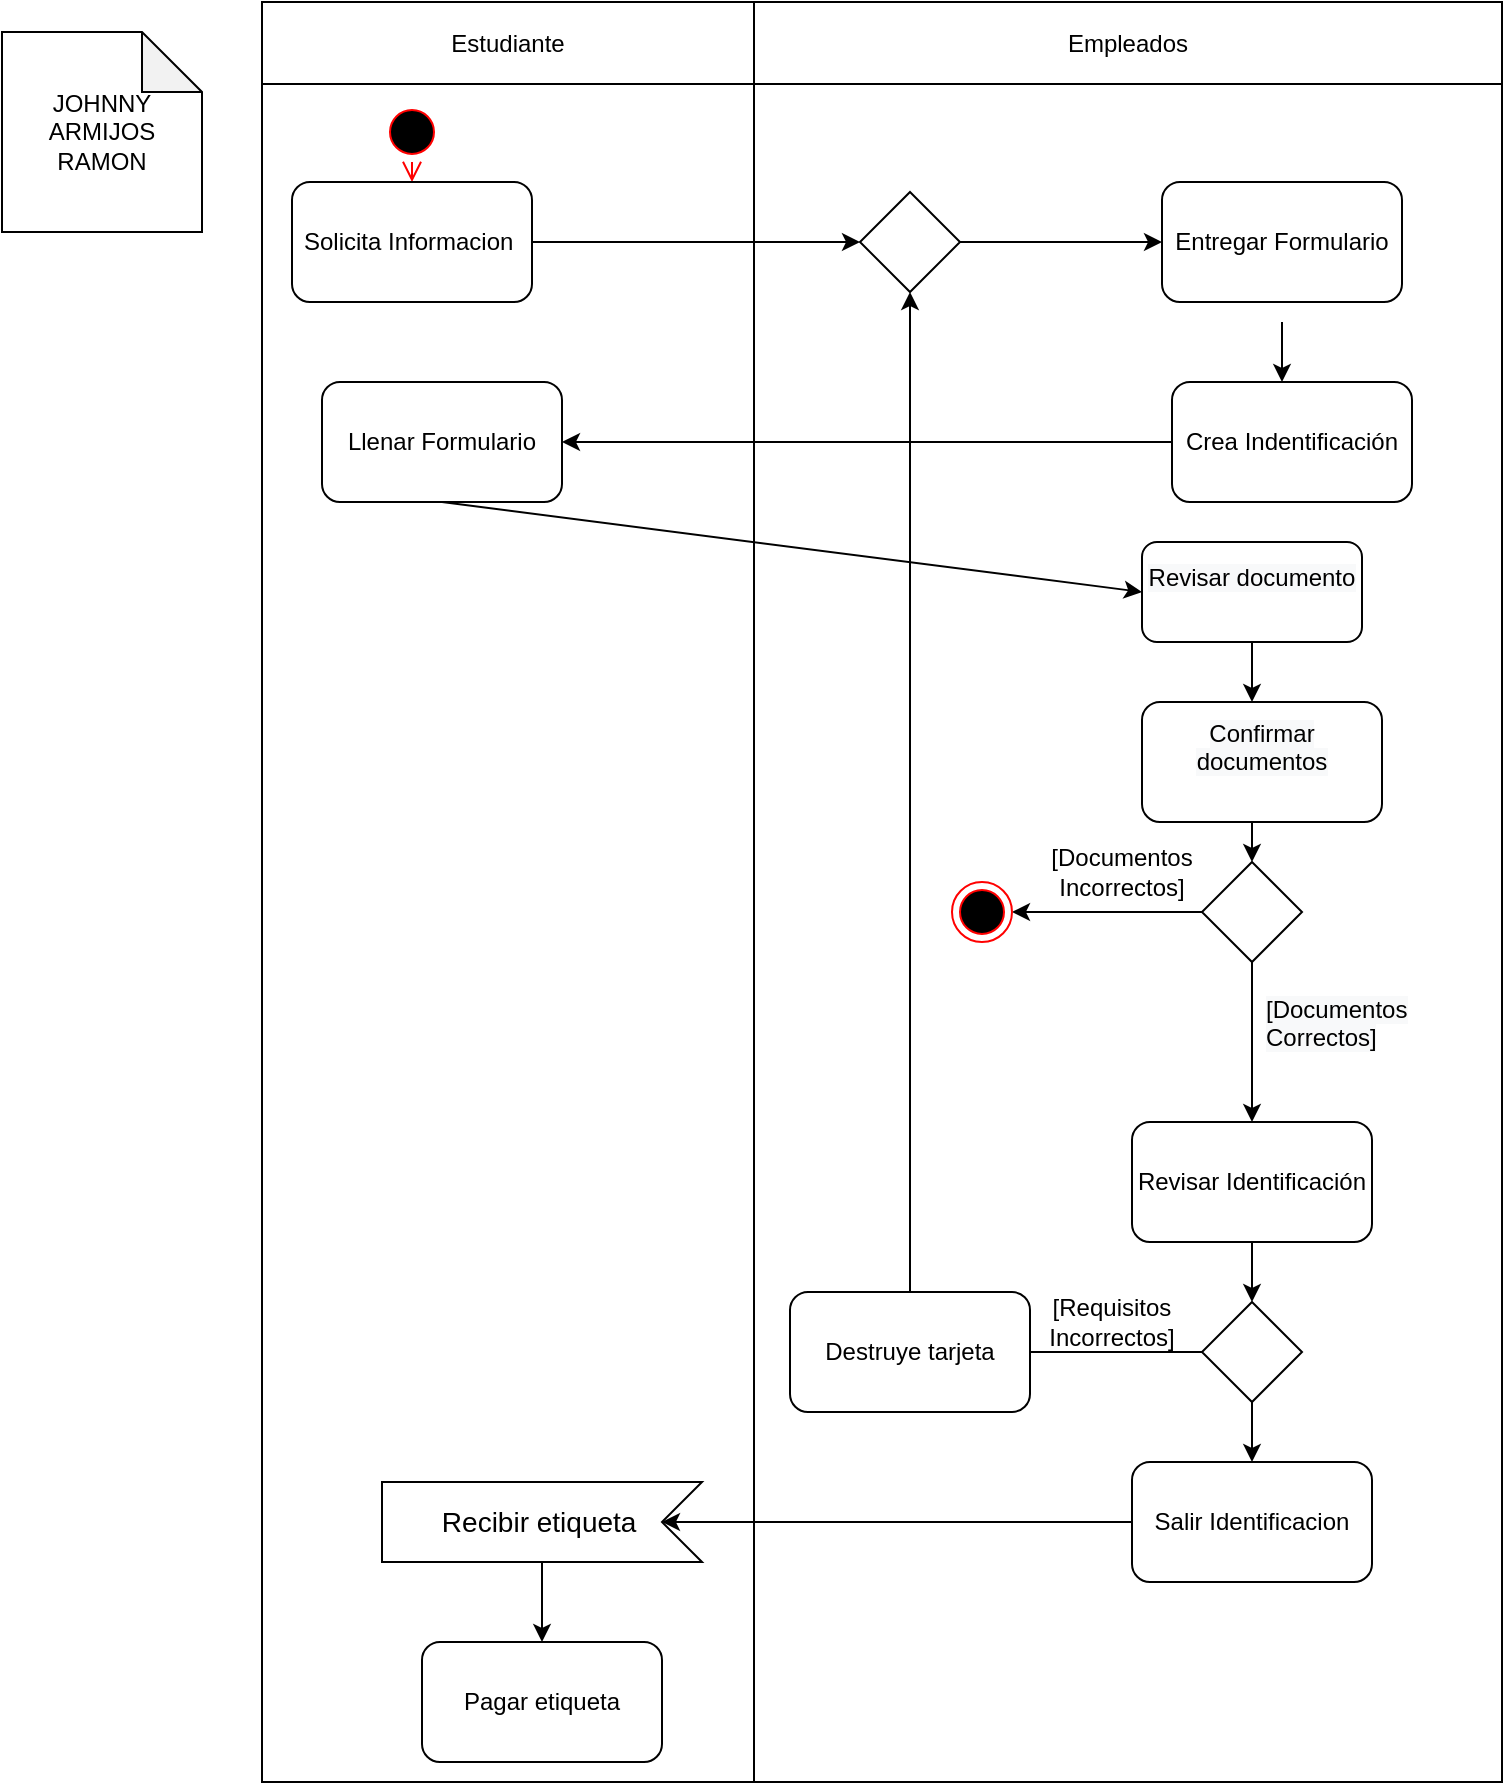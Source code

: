 <mxfile version="20.3.0" type="device"><diagram id="YU2IxNdLymRbkQwlTNHl" name="Páxina-1"><mxGraphModel dx="1422" dy="903" grid="1" gridSize="10" guides="1" tooltips="1" connect="1" arrows="1" fold="1" page="1" pageScale="1" pageWidth="827" pageHeight="1169" math="0" shadow="0"><root><mxCell id="0"/><mxCell id="1" parent="0"/><mxCell id="2ZPeIXX8B-ItfKAWpr_u-63" value="" style="shape=table;startSize=0;container=1;collapsible=0;childLayout=tableLayout;" vertex="1" parent="1"><mxGeometry x="150" y="20" width="620" height="890" as="geometry"/></mxCell><mxCell id="2ZPeIXX8B-ItfKAWpr_u-64" value="" style="shape=tableRow;horizontal=0;startSize=0;swimlaneHead=0;swimlaneBody=0;top=0;left=0;bottom=0;right=0;collapsible=0;dropTarget=0;fillColor=none;points=[[0,0.5],[1,0.5]];portConstraint=eastwest;" vertex="1" parent="2ZPeIXX8B-ItfKAWpr_u-63"><mxGeometry width="620" height="41" as="geometry"/></mxCell><mxCell id="2ZPeIXX8B-ItfKAWpr_u-65" value="Estudiante" style="shape=partialRectangle;html=1;whiteSpace=wrap;connectable=0;overflow=hidden;fillColor=none;top=0;left=0;bottom=0;right=0;pointerEvents=1;" vertex="1" parent="2ZPeIXX8B-ItfKAWpr_u-64"><mxGeometry width="246" height="41" as="geometry"><mxRectangle width="246" height="41" as="alternateBounds"/></mxGeometry></mxCell><mxCell id="2ZPeIXX8B-ItfKAWpr_u-66" value="Empleados" style="shape=partialRectangle;html=1;whiteSpace=wrap;connectable=0;overflow=hidden;fillColor=none;top=0;left=0;bottom=0;right=0;pointerEvents=1;" vertex="1" parent="2ZPeIXX8B-ItfKAWpr_u-64"><mxGeometry x="246" width="374" height="41" as="geometry"><mxRectangle width="374" height="41" as="alternateBounds"/></mxGeometry></mxCell><mxCell id="2ZPeIXX8B-ItfKAWpr_u-67" value="" style="shape=tableRow;horizontal=0;startSize=0;swimlaneHead=0;swimlaneBody=0;top=0;left=0;bottom=0;right=0;collapsible=0;dropTarget=0;fillColor=none;points=[[0,0.5],[1,0.5]];portConstraint=eastwest;" vertex="1" parent="2ZPeIXX8B-ItfKAWpr_u-63"><mxGeometry y="41" width="620" height="849" as="geometry"/></mxCell><mxCell id="2ZPeIXX8B-ItfKAWpr_u-68" value="" style="shape=partialRectangle;html=1;whiteSpace=wrap;connectable=0;overflow=hidden;fillColor=none;top=0;left=0;bottom=0;right=0;pointerEvents=1;" vertex="1" parent="2ZPeIXX8B-ItfKAWpr_u-67"><mxGeometry width="246" height="849" as="geometry"><mxRectangle width="246" height="849" as="alternateBounds"/></mxGeometry></mxCell><mxCell id="2ZPeIXX8B-ItfKAWpr_u-69" value="" style="shape=partialRectangle;html=1;whiteSpace=wrap;connectable=0;overflow=hidden;fillColor=none;top=0;left=0;bottom=0;right=0;pointerEvents=1;" vertex="1" parent="2ZPeIXX8B-ItfKAWpr_u-67"><mxGeometry x="246" width="374" height="849" as="geometry"><mxRectangle width="374" height="849" as="alternateBounds"/></mxGeometry></mxCell><mxCell id="2ZPeIXX8B-ItfKAWpr_u-1" value="" style="ellipse;html=1;shape=startState;fillColor=#000000;strokeColor=#ff0000;" vertex="1" parent="1"><mxGeometry x="210" y="70" width="30" height="30" as="geometry"/></mxCell><mxCell id="2ZPeIXX8B-ItfKAWpr_u-2" value="" style="html=1;verticalAlign=bottom;endArrow=open;endSize=8;strokeColor=#ff0000;rounded=0;entryX=0.5;entryY=0;entryDx=0;entryDy=0;" edge="1" source="2ZPeIXX8B-ItfKAWpr_u-1" parent="1" target="2ZPeIXX8B-ItfKAWpr_u-31"><mxGeometry relative="1" as="geometry"><mxPoint x="220" y="110" as="targetPoint"/></mxGeometry></mxCell><mxCell id="2ZPeIXX8B-ItfKAWpr_u-6" style="edgeStyle=none;rounded=0;orthogonalLoop=1;jettySize=auto;html=1;exitX=1;exitY=0.5;exitDx=0;exitDy=0;entryX=0;entryY=0.5;entryDx=0;entryDy=0;" edge="1" parent="1" source="2ZPeIXX8B-ItfKAWpr_u-31" target="2ZPeIXX8B-ItfKAWpr_u-53"><mxGeometry relative="1" as="geometry"><mxPoint x="400" y="155" as="sourcePoint"/><mxPoint x="360" y="140" as="targetPoint"/></mxGeometry></mxCell><mxCell id="2ZPeIXX8B-ItfKAWpr_u-27" style="edgeStyle=none;rounded=0;orthogonalLoop=1;jettySize=auto;html=1;exitX=0.5;exitY=1;exitDx=0;exitDy=0;entryX=0.5;entryY=0;entryDx=0;entryDy=0;" edge="1" parent="1"><mxGeometry relative="1" as="geometry"><mxPoint x="660" y="180" as="sourcePoint"/><mxPoint x="660" y="210" as="targetPoint"/></mxGeometry></mxCell><mxCell id="2ZPeIXX8B-ItfKAWpr_u-21" style="edgeStyle=none;rounded=0;orthogonalLoop=1;jettySize=auto;html=1;entryX=0;entryY=0.5;entryDx=0;entryDy=0;exitX=0.5;exitY=1;exitDx=0;exitDy=0;" edge="1" parent="1" source="2ZPeIXX8B-ItfKAWpr_u-33" target="2ZPeIXX8B-ItfKAWpr_u-34"><mxGeometry relative="1" as="geometry"><mxPoint x="370" y="300" as="sourcePoint"/><mxPoint x="510" y="315" as="targetPoint"/></mxGeometry></mxCell><mxCell id="2ZPeIXX8B-ItfKAWpr_u-23" style="edgeStyle=none;rounded=0;orthogonalLoop=1;jettySize=auto;html=1;exitX=0.5;exitY=1;exitDx=0;exitDy=0;entryX=0.5;entryY=0;entryDx=0;entryDy=0;" edge="1" parent="1" target="2ZPeIXX8B-ItfKAWpr_u-12"><mxGeometry relative="1" as="geometry"><mxPoint x="645" y="420" as="sourcePoint"/></mxGeometry></mxCell><mxCell id="2ZPeIXX8B-ItfKAWpr_u-25" style="edgeStyle=none;rounded=0;orthogonalLoop=1;jettySize=auto;html=1;exitX=0;exitY=0.5;exitDx=0;exitDy=0;entryX=1;entryY=0.5;entryDx=0;entryDy=0;" edge="1" parent="1" source="2ZPeIXX8B-ItfKAWpr_u-12" target="2ZPeIXX8B-ItfKAWpr_u-44"><mxGeometry relative="1" as="geometry"><mxPoint x="525" y="480" as="targetPoint"/></mxGeometry></mxCell><mxCell id="2ZPeIXX8B-ItfKAWpr_u-40" style="edgeStyle=none;rounded=0;orthogonalLoop=1;jettySize=auto;html=1;exitX=0.5;exitY=1;exitDx=0;exitDy=0;entryX=0.5;entryY=0;entryDx=0;entryDy=0;entryPerimeter=0;" edge="1" parent="1" source="2ZPeIXX8B-ItfKAWpr_u-12" target="2ZPeIXX8B-ItfKAWpr_u-41"><mxGeometry relative="1" as="geometry"><mxPoint x="645" y="520" as="targetPoint"/></mxGeometry></mxCell><mxCell id="2ZPeIXX8B-ItfKAWpr_u-12" value="" style="rhombus;whiteSpace=wrap;html=1;" vertex="1" parent="1"><mxGeometry x="620" y="450" width="50" height="50" as="geometry"/></mxCell><mxCell id="2ZPeIXX8B-ItfKAWpr_u-22" style="edgeStyle=none;rounded=0;orthogonalLoop=1;jettySize=auto;html=1;exitX=0.5;exitY=1;exitDx=0;exitDy=0;entryX=0.5;entryY=0;entryDx=0;entryDy=0;" edge="1" parent="1"><mxGeometry relative="1" as="geometry"><mxPoint x="645" y="340" as="sourcePoint"/><mxPoint x="645" y="370" as="targetPoint"/></mxGeometry></mxCell><mxCell id="2ZPeIXX8B-ItfKAWpr_u-28" style="edgeStyle=none;rounded=0;orthogonalLoop=1;jettySize=auto;html=1;exitX=0;exitY=0.5;exitDx=0;exitDy=0;entryX=1;entryY=0.5;entryDx=0;entryDy=0;" edge="1" parent="1" source="2ZPeIXX8B-ItfKAWpr_u-45" target="2ZPeIXX8B-ItfKAWpr_u-33"><mxGeometry relative="1" as="geometry"><mxPoint x="535" y="235" as="sourcePoint"/><mxPoint x="400" y="235" as="targetPoint"/></mxGeometry></mxCell><mxCell id="2ZPeIXX8B-ItfKAWpr_u-31" value="&lt;span style=&quot;&quot;&gt;Solicita Informacion&amp;nbsp;&lt;/span&gt;" style="rounded=1;whiteSpace=wrap;html=1;" vertex="1" parent="1"><mxGeometry x="165" y="110" width="120" height="60" as="geometry"/></mxCell><mxCell id="2ZPeIXX8B-ItfKAWpr_u-32" value="&lt;span style=&quot;&quot;&gt;Entregar Formulario&lt;/span&gt;" style="rounded=1;whiteSpace=wrap;html=1;" vertex="1" parent="1"><mxGeometry x="600" y="110" width="120" height="60" as="geometry"/></mxCell><mxCell id="2ZPeIXX8B-ItfKAWpr_u-33" value="&lt;span style=&quot;&quot;&gt;Llenar Formulario&lt;/span&gt;" style="rounded=1;whiteSpace=wrap;html=1;" vertex="1" parent="1"><mxGeometry x="180" y="210" width="120" height="60" as="geometry"/></mxCell><mxCell id="2ZPeIXX8B-ItfKAWpr_u-34" value="&#10;&lt;span style=&quot;color: rgb(0, 0, 0); font-family: Helvetica; font-size: 12px; font-style: normal; font-variant-ligatures: normal; font-variant-caps: normal; font-weight: 400; letter-spacing: normal; orphans: 2; text-align: center; text-indent: 0px; text-transform: none; widows: 2; word-spacing: 0px; -webkit-text-stroke-width: 0px; background-color: rgb(248, 249, 250); text-decoration-thickness: initial; text-decoration-style: initial; text-decoration-color: initial; float: none; display: inline !important;&quot;&gt;Revisar documento&lt;/span&gt;&#10;&#10;" style="rounded=1;whiteSpace=wrap;html=1;" vertex="1" parent="1"><mxGeometry x="590" y="290" width="110" height="50" as="geometry"/></mxCell><mxCell id="2ZPeIXX8B-ItfKAWpr_u-35" value="&#10;&lt;span style=&quot;color: rgb(0, 0, 0); font-family: Helvetica; font-size: 12px; font-style: normal; font-variant-ligatures: normal; font-variant-caps: normal; font-weight: 400; letter-spacing: normal; orphans: 2; text-align: center; text-indent: 0px; text-transform: none; widows: 2; word-spacing: 0px; -webkit-text-stroke-width: 0px; background-color: rgb(248, 249, 250); text-decoration-thickness: initial; text-decoration-style: initial; text-decoration-color: initial; float: none; display: inline !important;&quot;&gt;Confirmar documentos&lt;/span&gt;&#10;&#10;" style="rounded=1;whiteSpace=wrap;html=1;" vertex="1" parent="1"><mxGeometry x="590" y="370" width="120" height="60" as="geometry"/></mxCell><mxCell id="2ZPeIXX8B-ItfKAWpr_u-38" value="[Documentos &lt;br&gt;Incorrectos]" style="text;html=1;strokeColor=none;fillColor=none;align=center;verticalAlign=middle;whiteSpace=wrap;rounded=0;" vertex="1" parent="1"><mxGeometry x="510" y="440" width="140" height="30" as="geometry"/></mxCell><mxCell id="2ZPeIXX8B-ItfKAWpr_u-47" style="edgeStyle=none;rounded=0;orthogonalLoop=1;jettySize=auto;html=1;exitX=0.5;exitY=1;exitDx=0;exitDy=0;entryX=0.5;entryY=0;entryDx=0;entryDy=0;" edge="1" parent="1" source="2ZPeIXX8B-ItfKAWpr_u-41" target="2ZPeIXX8B-ItfKAWpr_u-46"><mxGeometry relative="1" as="geometry"/></mxCell><mxCell id="2ZPeIXX8B-ItfKAWpr_u-41" value="&lt;span style=&quot;&quot;&gt;Revisar Identificación&lt;br&gt;&lt;/span&gt;" style="rounded=1;whiteSpace=wrap;html=1;" vertex="1" parent="1"><mxGeometry x="585" y="580" width="120" height="60" as="geometry"/></mxCell><mxCell id="2ZPeIXX8B-ItfKAWpr_u-42" value="&lt;span style=&quot;color: rgb(0, 0, 0); font-family: Helvetica; font-size: 12px; font-style: normal; font-variant-ligatures: normal; font-variant-caps: normal; font-weight: 400; letter-spacing: normal; orphans: 2; text-align: center; text-indent: 0px; text-transform: none; widows: 2; word-spacing: 0px; -webkit-text-stroke-width: 0px; background-color: rgb(248, 249, 250); text-decoration-thickness: initial; text-decoration-style: initial; text-decoration-color: initial; float: none; display: inline !important;&quot;&gt;[Documentos&lt;/span&gt;&lt;br style=&quot;color: rgb(0, 0, 0); font-family: Helvetica; font-size: 12px; font-style: normal; font-variant-ligatures: normal; font-variant-caps: normal; font-weight: 400; letter-spacing: normal; orphans: 2; text-align: center; text-indent: 0px; text-transform: none; widows: 2; word-spacing: 0px; -webkit-text-stroke-width: 0px; background-color: rgb(248, 249, 250); text-decoration-thickness: initial; text-decoration-style: initial; text-decoration-color: initial;&quot;&gt;&lt;span style=&quot;color: rgb(0, 0, 0); font-family: Helvetica; font-size: 12px; font-style: normal; font-variant-ligatures: normal; font-variant-caps: normal; font-weight: 400; letter-spacing: normal; orphans: 2; text-align: center; text-indent: 0px; text-transform: none; widows: 2; word-spacing: 0px; -webkit-text-stroke-width: 0px; background-color: rgb(248, 249, 250); text-decoration-thickness: initial; text-decoration-style: initial; text-decoration-color: initial; float: none; display: inline !important;&quot;&gt;Correctos]&lt;/span&gt;" style="text;whiteSpace=wrap;html=1;" vertex="1" parent="1"><mxGeometry x="650" y="510" width="70" height="50" as="geometry"/></mxCell><mxCell id="2ZPeIXX8B-ItfKAWpr_u-43" style="edgeStyle=none;rounded=0;orthogonalLoop=1;jettySize=auto;html=1;entryX=0;entryY=0.65;entryDx=0;entryDy=0;entryPerimeter=0;" edge="1" parent="1" source="2ZPeIXX8B-ItfKAWpr_u-32" target="2ZPeIXX8B-ItfKAWpr_u-32"><mxGeometry relative="1" as="geometry"/></mxCell><mxCell id="2ZPeIXX8B-ItfKAWpr_u-44" value="" style="ellipse;html=1;shape=endState;fillColor=#000000;strokeColor=#ff0000;" vertex="1" parent="1"><mxGeometry x="495" y="460" width="30" height="30" as="geometry"/></mxCell><mxCell id="2ZPeIXX8B-ItfKAWpr_u-45" value="Crea Indentificación" style="rounded=1;whiteSpace=wrap;html=1;" vertex="1" parent="1"><mxGeometry x="605" y="210" width="120" height="60" as="geometry"/></mxCell><mxCell id="2ZPeIXX8B-ItfKAWpr_u-48" style="edgeStyle=none;rounded=0;orthogonalLoop=1;jettySize=auto;html=1;exitX=0;exitY=0.5;exitDx=0;exitDy=0;entryX=1;entryY=0.5;entryDx=0;entryDy=0;" edge="1" parent="1" source="2ZPeIXX8B-ItfKAWpr_u-46"><mxGeometry relative="1" as="geometry"><mxPoint x="520" y="695" as="targetPoint"/></mxGeometry></mxCell><mxCell id="2ZPeIXX8B-ItfKAWpr_u-57" style="edgeStyle=none;rounded=0;orthogonalLoop=1;jettySize=auto;html=1;exitX=0.5;exitY=1;exitDx=0;exitDy=0;" edge="1" parent="1" source="2ZPeIXX8B-ItfKAWpr_u-46" target="2ZPeIXX8B-ItfKAWpr_u-56"><mxGeometry relative="1" as="geometry"/></mxCell><mxCell id="2ZPeIXX8B-ItfKAWpr_u-46" value="" style="rhombus;whiteSpace=wrap;html=1;" vertex="1" parent="1"><mxGeometry x="620" y="670" width="50" height="50" as="geometry"/></mxCell><mxCell id="2ZPeIXX8B-ItfKAWpr_u-54" style="edgeStyle=none;rounded=0;orthogonalLoop=1;jettySize=auto;html=1;exitX=0.5;exitY=0;exitDx=0;exitDy=0;entryX=0.5;entryY=1;entryDx=0;entryDy=0;" edge="1" parent="1" source="2ZPeIXX8B-ItfKAWpr_u-49" target="2ZPeIXX8B-ItfKAWpr_u-53"><mxGeometry relative="1" as="geometry"/></mxCell><mxCell id="2ZPeIXX8B-ItfKAWpr_u-49" value="Destruye tarjeta" style="rounded=1;whiteSpace=wrap;html=1;" vertex="1" parent="1"><mxGeometry x="414" y="665" width="120" height="60" as="geometry"/></mxCell><mxCell id="2ZPeIXX8B-ItfKAWpr_u-50" value="[Requisitos&lt;br&gt;Incorrectos]" style="text;html=1;strokeColor=none;fillColor=none;align=center;verticalAlign=middle;whiteSpace=wrap;rounded=0;" vertex="1" parent="1"><mxGeometry x="505" y="665" width="140" height="30" as="geometry"/></mxCell><mxCell id="2ZPeIXX8B-ItfKAWpr_u-55" style="edgeStyle=none;rounded=0;orthogonalLoop=1;jettySize=auto;html=1;exitX=1;exitY=0.5;exitDx=0;exitDy=0;entryX=0;entryY=0.5;entryDx=0;entryDy=0;" edge="1" parent="1" source="2ZPeIXX8B-ItfKAWpr_u-53" target="2ZPeIXX8B-ItfKAWpr_u-32"><mxGeometry relative="1" as="geometry"/></mxCell><mxCell id="2ZPeIXX8B-ItfKAWpr_u-53" value="" style="rhombus;whiteSpace=wrap;html=1;" vertex="1" parent="1"><mxGeometry x="449" y="115" width="50" height="50" as="geometry"/></mxCell><mxCell id="2ZPeIXX8B-ItfKAWpr_u-70" style="edgeStyle=none;rounded=0;orthogonalLoop=1;jettySize=auto;html=1;exitX=0;exitY=0.5;exitDx=0;exitDy=0;entryX=0;entryY=0;entryDx=20;entryDy=20;entryPerimeter=0;" edge="1" parent="1" source="2ZPeIXX8B-ItfKAWpr_u-56" target="2ZPeIXX8B-ItfKAWpr_u-62"><mxGeometry relative="1" as="geometry"/></mxCell><mxCell id="2ZPeIXX8B-ItfKAWpr_u-56" value="Salir Identificacion" style="rounded=1;whiteSpace=wrap;html=1;" vertex="1" parent="1"><mxGeometry x="585" y="750" width="120" height="60" as="geometry"/></mxCell><mxCell id="2ZPeIXX8B-ItfKAWpr_u-61" style="edgeStyle=none;rounded=0;orthogonalLoop=1;jettySize=auto;html=1;exitX=0;exitY=0;exitDx=80;exitDy=40;exitPerimeter=0;entryX=0.5;entryY=0;entryDx=0;entryDy=0;" edge="1" parent="1" source="2ZPeIXX8B-ItfKAWpr_u-62" target="2ZPeIXX8B-ItfKAWpr_u-60"><mxGeometry relative="1" as="geometry"><mxPoint x="322.5" y="890" as="sourcePoint"/></mxGeometry></mxCell><mxCell id="2ZPeIXX8B-ItfKAWpr_u-60" value="Pagar etiqueta" style="rounded=1;whiteSpace=wrap;html=1;" vertex="1" parent="1"><mxGeometry x="230" y="840" width="120" height="60" as="geometry"/></mxCell><mxCell id="2ZPeIXX8B-ItfKAWpr_u-62" value="Recibir etiqueta&amp;nbsp;" style="html=1;shape=mxgraph.infographic.ribbonSimple;notch1=20;notch2=0;align=center;verticalAlign=middle;fontSize=14;fontStyle=0;flipH=1;fillColor=#FFFFFF;" vertex="1" parent="1"><mxGeometry x="210" y="760" width="160" height="40" as="geometry"/></mxCell><mxCell id="2ZPeIXX8B-ItfKAWpr_u-71" value="JOHNNY ARMIJOS&lt;br&gt;RAMON" style="shape=note;whiteSpace=wrap;html=1;backgroundOutline=1;darkOpacity=0.05;" vertex="1" parent="1"><mxGeometry x="20" y="35" width="100" height="100" as="geometry"/></mxCell></root></mxGraphModel></diagram></mxfile>